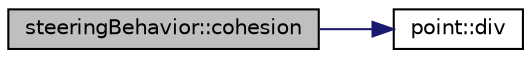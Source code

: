 digraph "steeringBehavior::cohesion"
{
 // LATEX_PDF_SIZE
  edge [fontname="Helvetica",fontsize="10",labelfontname="Helvetica",labelfontsize="10"];
  node [fontname="Helvetica",fontsize="10",shape=record];
  rankdir="LR";
  Node1 [label="steeringBehavior::cohesion",height=0.2,width=0.4,color="black", fillcolor="grey75", style="filled", fontcolor="black",tooltip=" "];
  Node1 -> Node2 [color="midnightblue",fontsize="10",style="solid",fontname="Helvetica"];
  Node2 [label="point::div",height=0.2,width=0.4,color="black", fillcolor="white", style="filled",URL="$classpoint.html#a76372ea6d8ec1b35361d0cebb1637c08",tooltip=" "];
}
